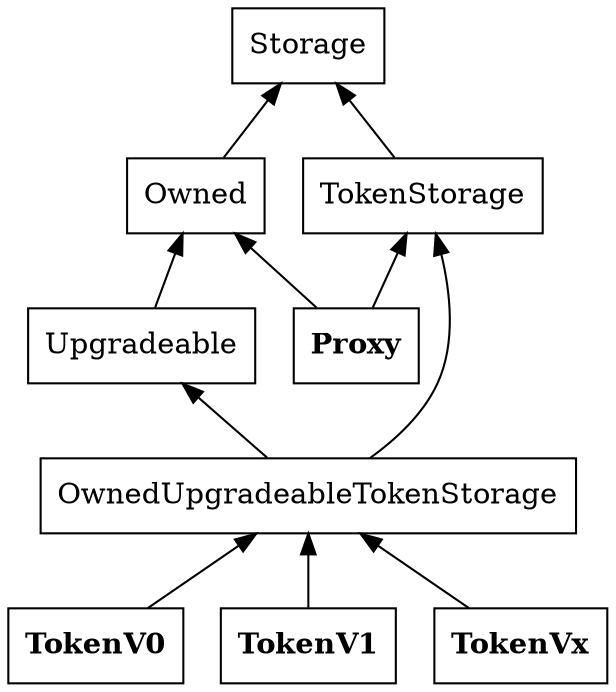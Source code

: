 digraph erc20_proxy_contracts {
    rankdir = BT;

    node [shape="box"];

    outs [label="OwnedUpgradeableTokenStorage"];
    up [label="Upgradeable"];
    own [label="Owned"];
    stg [label="Storage"];
    tst [label="TokenStorage"];

    node [fontname="times-bold"];

    tv0 [label="TokenV0"];
    tv1 [label="TokenV1"];
    tvx [label="TokenVx"];
    prx [label="Proxy"];

    tv0 -> outs;
    tv1 -> outs -> up -> own -> stg;
    tvx -> outs;
    outs -> tst;
    prx -> tst -> stg;
    prx -> own;
 }
